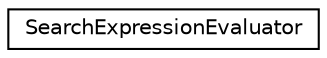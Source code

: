 digraph "Graphical Class Hierarchy"
{
 // LATEX_PDF_SIZE
  edge [fontname="Helvetica",fontsize="10",labelfontname="Helvetica",labelfontsize="10"];
  node [fontname="Helvetica",fontsize="10",shape=record];
  rankdir="LR";
  Node0 [label="SearchExpressionEvaluator",height=0.2,width=0.4,color="black", fillcolor="white", style="filled",URL="$class_search_expression_evaluator.html",tooltip=" "];
}

